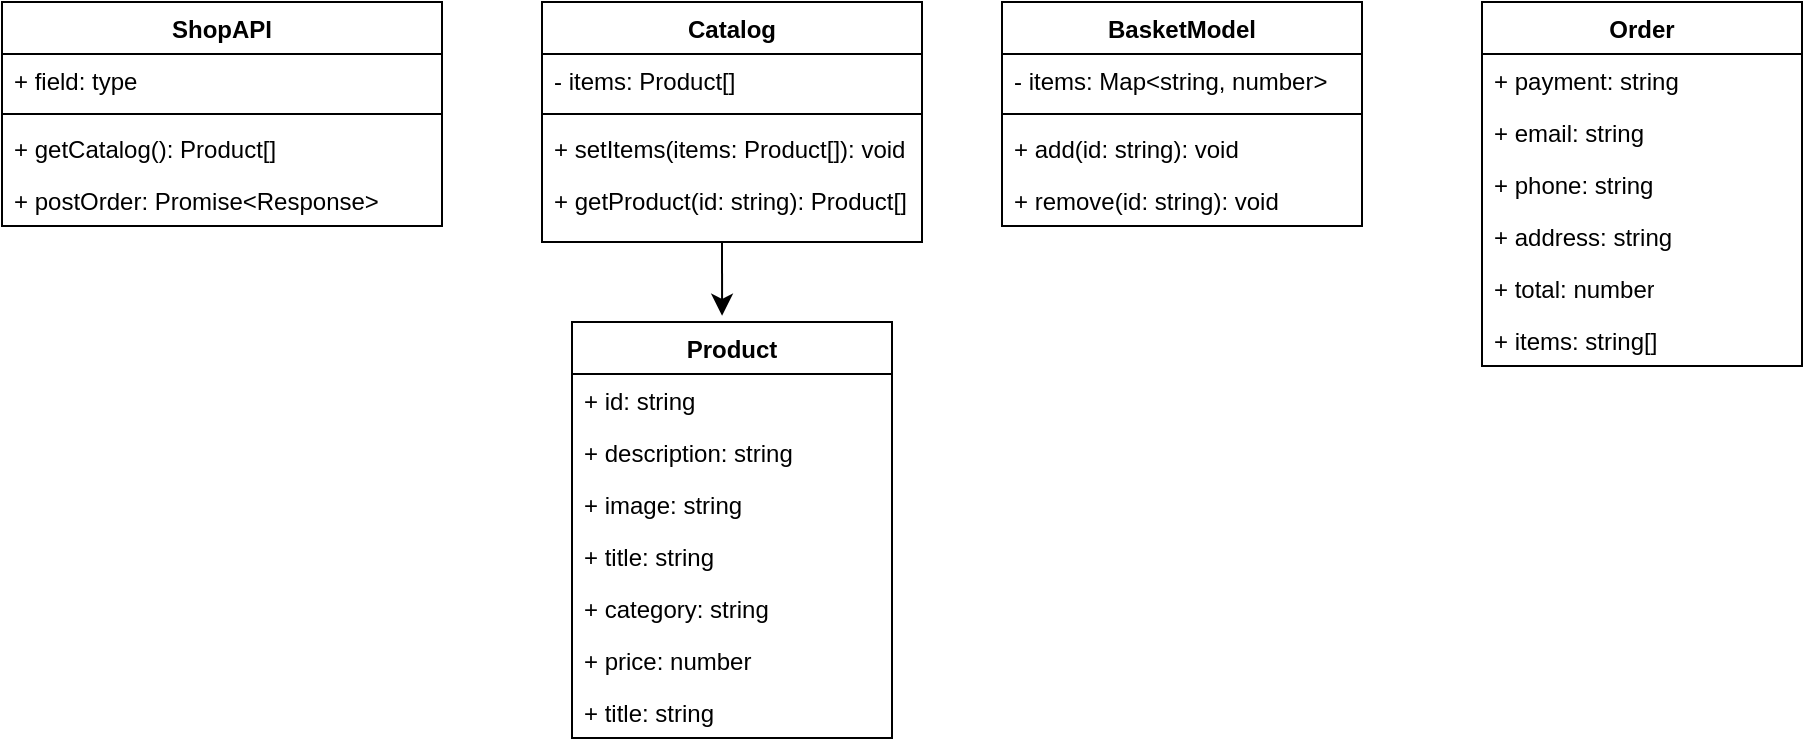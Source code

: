 <mxfile version="26.0.15">
  <diagram id="C5RBs43oDa-KdzZeNtuy" name="Page-1">
    <mxGraphModel dx="1402" dy="814" grid="1" gridSize="10" guides="1" tooltips="1" connect="1" arrows="1" fold="1" page="1" pageScale="1" pageWidth="827" pageHeight="1169" math="0" shadow="0">
      <root>
        <mxCell id="WIyWlLk6GJQsqaUBKTNV-0" />
        <mxCell id="WIyWlLk6GJQsqaUBKTNV-1" parent="WIyWlLk6GJQsqaUBKTNV-0" />
        <mxCell id="SmIBdzl2tULBFA1JLsAg-3" value="Product" style="swimlane;fontStyle=1;align=center;verticalAlign=top;childLayout=stackLayout;horizontal=1;startSize=26;horizontalStack=0;resizeParent=1;resizeParentMax=0;resizeLast=0;collapsible=1;marginBottom=0;whiteSpace=wrap;html=1;" vertex="1" parent="WIyWlLk6GJQsqaUBKTNV-1">
          <mxGeometry x="345" y="240" width="160" height="208" as="geometry" />
        </mxCell>
        <mxCell id="SmIBdzl2tULBFA1JLsAg-4" value="+ id: string" style="text;strokeColor=none;fillColor=none;align=left;verticalAlign=top;spacingLeft=4;spacingRight=4;overflow=hidden;rotatable=0;points=[[0,0.5],[1,0.5]];portConstraint=eastwest;whiteSpace=wrap;html=1;" vertex="1" parent="SmIBdzl2tULBFA1JLsAg-3">
          <mxGeometry y="26" width="160" height="26" as="geometry" />
        </mxCell>
        <mxCell id="SmIBdzl2tULBFA1JLsAg-8" value="+ description: string" style="text;strokeColor=none;fillColor=none;align=left;verticalAlign=top;spacingLeft=4;spacingRight=4;overflow=hidden;rotatable=0;points=[[0,0.5],[1,0.5]];portConstraint=eastwest;whiteSpace=wrap;html=1;" vertex="1" parent="SmIBdzl2tULBFA1JLsAg-3">
          <mxGeometry y="52" width="160" height="26" as="geometry" />
        </mxCell>
        <mxCell id="SmIBdzl2tULBFA1JLsAg-6" value="+ image: string" style="text;strokeColor=none;fillColor=none;align=left;verticalAlign=top;spacingLeft=4;spacingRight=4;overflow=hidden;rotatable=0;points=[[0,0.5],[1,0.5]];portConstraint=eastwest;whiteSpace=wrap;html=1;" vertex="1" parent="SmIBdzl2tULBFA1JLsAg-3">
          <mxGeometry y="78" width="160" height="26" as="geometry" />
        </mxCell>
        <mxCell id="SmIBdzl2tULBFA1JLsAg-9" value="+ title: string" style="text;strokeColor=none;fillColor=none;align=left;verticalAlign=top;spacingLeft=4;spacingRight=4;overflow=hidden;rotatable=0;points=[[0,0.5],[1,0.5]];portConstraint=eastwest;whiteSpace=wrap;html=1;" vertex="1" parent="SmIBdzl2tULBFA1JLsAg-3">
          <mxGeometry y="104" width="160" height="26" as="geometry" />
        </mxCell>
        <mxCell id="SmIBdzl2tULBFA1JLsAg-10" value="+ category: string" style="text;strokeColor=none;fillColor=none;align=left;verticalAlign=top;spacingLeft=4;spacingRight=4;overflow=hidden;rotatable=0;points=[[0,0.5],[1,0.5]];portConstraint=eastwest;whiteSpace=wrap;html=1;" vertex="1" parent="SmIBdzl2tULBFA1JLsAg-3">
          <mxGeometry y="130" width="160" height="26" as="geometry" />
        </mxCell>
        <mxCell id="SmIBdzl2tULBFA1JLsAg-11" value="+ price: number" style="text;strokeColor=none;fillColor=none;align=left;verticalAlign=top;spacingLeft=4;spacingRight=4;overflow=hidden;rotatable=0;points=[[0,0.5],[1,0.5]];portConstraint=eastwest;whiteSpace=wrap;html=1;" vertex="1" parent="SmIBdzl2tULBFA1JLsAg-3">
          <mxGeometry y="156" width="160" height="26" as="geometry" />
        </mxCell>
        <mxCell id="SmIBdzl2tULBFA1JLsAg-12" value="+ title: string" style="text;strokeColor=none;fillColor=none;align=left;verticalAlign=top;spacingLeft=4;spacingRight=4;overflow=hidden;rotatable=0;points=[[0,0.5],[1,0.5]];portConstraint=eastwest;whiteSpace=wrap;html=1;" vertex="1" parent="SmIBdzl2tULBFA1JLsAg-3">
          <mxGeometry y="182" width="160" height="26" as="geometry" />
        </mxCell>
        <mxCell id="SmIBdzl2tULBFA1JLsAg-17" value="Catalog" style="swimlane;fontStyle=1;align=center;verticalAlign=top;childLayout=stackLayout;horizontal=1;startSize=26;horizontalStack=0;resizeParent=1;resizeParentMax=0;resizeLast=0;collapsible=1;marginBottom=0;whiteSpace=wrap;html=1;" vertex="1" parent="WIyWlLk6GJQsqaUBKTNV-1">
          <mxGeometry x="330" y="80" width="190" height="120" as="geometry" />
        </mxCell>
        <mxCell id="SmIBdzl2tULBFA1JLsAg-18" value="- items: Product[]" style="text;strokeColor=none;fillColor=none;align=left;verticalAlign=top;spacingLeft=4;spacingRight=4;overflow=hidden;rotatable=0;points=[[0,0.5],[1,0.5]];portConstraint=eastwest;whiteSpace=wrap;html=1;" vertex="1" parent="SmIBdzl2tULBFA1JLsAg-17">
          <mxGeometry y="26" width="190" height="26" as="geometry" />
        </mxCell>
        <mxCell id="SmIBdzl2tULBFA1JLsAg-19" value="" style="line;strokeWidth=1;fillColor=none;align=left;verticalAlign=middle;spacingTop=-1;spacingLeft=3;spacingRight=3;rotatable=0;labelPosition=right;points=[];portConstraint=eastwest;strokeColor=inherit;" vertex="1" parent="SmIBdzl2tULBFA1JLsAg-17">
          <mxGeometry y="52" width="190" height="8" as="geometry" />
        </mxCell>
        <mxCell id="SmIBdzl2tULBFA1JLsAg-20" value="+ setItems(items: Product[]): void" style="text;strokeColor=none;fillColor=none;align=left;verticalAlign=top;spacingLeft=4;spacingRight=4;overflow=hidden;rotatable=0;points=[[0,0.5],[1,0.5]];portConstraint=eastwest;whiteSpace=wrap;html=1;" vertex="1" parent="SmIBdzl2tULBFA1JLsAg-17">
          <mxGeometry y="60" width="190" height="26" as="geometry" />
        </mxCell>
        <mxCell id="SmIBdzl2tULBFA1JLsAg-27" value="" style="endArrow=classic;html=1;rounded=0;fontSize=12;startSize=8;endSize=8;curved=1;entryX=0.469;entryY=-0.015;entryDx=0;entryDy=0;entryPerimeter=0;" edge="1" parent="SmIBdzl2tULBFA1JLsAg-17" target="SmIBdzl2tULBFA1JLsAg-3">
          <mxGeometry width="50" height="50" relative="1" as="geometry">
            <mxPoint x="90" y="120" as="sourcePoint" />
            <mxPoint x="140" y="70" as="targetPoint" />
          </mxGeometry>
        </mxCell>
        <mxCell id="SmIBdzl2tULBFA1JLsAg-22" value="+ getProduct(id: string): Product[]" style="text;strokeColor=none;fillColor=none;align=left;verticalAlign=top;spacingLeft=4;spacingRight=4;overflow=hidden;rotatable=0;points=[[0,0.5],[1,0.5]];portConstraint=eastwest;whiteSpace=wrap;html=1;" vertex="1" parent="SmIBdzl2tULBFA1JLsAg-17">
          <mxGeometry y="86" width="190" height="34" as="geometry" />
        </mxCell>
        <mxCell id="SmIBdzl2tULBFA1JLsAg-28" value="BasketModel" style="swimlane;fontStyle=1;align=center;verticalAlign=top;childLayout=stackLayout;horizontal=1;startSize=26;horizontalStack=0;resizeParent=1;resizeParentMax=0;resizeLast=0;collapsible=1;marginBottom=0;whiteSpace=wrap;html=1;" vertex="1" parent="WIyWlLk6GJQsqaUBKTNV-1">
          <mxGeometry x="560" y="80" width="180" height="112" as="geometry" />
        </mxCell>
        <mxCell id="SmIBdzl2tULBFA1JLsAg-29" value="- items: Map&amp;lt;string, number&amp;gt;" style="text;strokeColor=none;fillColor=none;align=left;verticalAlign=top;spacingLeft=4;spacingRight=4;overflow=hidden;rotatable=0;points=[[0,0.5],[1,0.5]];portConstraint=eastwest;whiteSpace=wrap;html=1;" vertex="1" parent="SmIBdzl2tULBFA1JLsAg-28">
          <mxGeometry y="26" width="180" height="26" as="geometry" />
        </mxCell>
        <mxCell id="SmIBdzl2tULBFA1JLsAg-30" value="" style="line;strokeWidth=1;fillColor=none;align=left;verticalAlign=middle;spacingTop=-1;spacingLeft=3;spacingRight=3;rotatable=0;labelPosition=right;points=[];portConstraint=eastwest;strokeColor=inherit;" vertex="1" parent="SmIBdzl2tULBFA1JLsAg-28">
          <mxGeometry y="52" width="180" height="8" as="geometry" />
        </mxCell>
        <mxCell id="SmIBdzl2tULBFA1JLsAg-31" value="+ add(id: string): void" style="text;strokeColor=none;fillColor=none;align=left;verticalAlign=top;spacingLeft=4;spacingRight=4;overflow=hidden;rotatable=0;points=[[0,0.5],[1,0.5]];portConstraint=eastwest;whiteSpace=wrap;html=1;" vertex="1" parent="SmIBdzl2tULBFA1JLsAg-28">
          <mxGeometry y="60" width="180" height="26" as="geometry" />
        </mxCell>
        <mxCell id="SmIBdzl2tULBFA1JLsAg-32" value="+ remove(id: string): void" style="text;strokeColor=none;fillColor=none;align=left;verticalAlign=top;spacingLeft=4;spacingRight=4;overflow=hidden;rotatable=0;points=[[0,0.5],[1,0.5]];portConstraint=eastwest;whiteSpace=wrap;html=1;" vertex="1" parent="SmIBdzl2tULBFA1JLsAg-28">
          <mxGeometry y="86" width="180" height="26" as="geometry" />
        </mxCell>
        <mxCell id="SmIBdzl2tULBFA1JLsAg-33" value="ShopAPI" style="swimlane;fontStyle=1;align=center;verticalAlign=top;childLayout=stackLayout;horizontal=1;startSize=26;horizontalStack=0;resizeParent=1;resizeParentMax=0;resizeLast=0;collapsible=1;marginBottom=0;whiteSpace=wrap;html=1;" vertex="1" parent="WIyWlLk6GJQsqaUBKTNV-1">
          <mxGeometry x="60" y="80" width="220" height="112" as="geometry" />
        </mxCell>
        <mxCell id="SmIBdzl2tULBFA1JLsAg-34" value="+ field: type" style="text;strokeColor=none;fillColor=none;align=left;verticalAlign=top;spacingLeft=4;spacingRight=4;overflow=hidden;rotatable=0;points=[[0,0.5],[1,0.5]];portConstraint=eastwest;whiteSpace=wrap;html=1;" vertex="1" parent="SmIBdzl2tULBFA1JLsAg-33">
          <mxGeometry y="26" width="220" height="26" as="geometry" />
        </mxCell>
        <mxCell id="SmIBdzl2tULBFA1JLsAg-35" value="" style="line;strokeWidth=1;fillColor=none;align=left;verticalAlign=middle;spacingTop=-1;spacingLeft=3;spacingRight=3;rotatable=0;labelPosition=right;points=[];portConstraint=eastwest;strokeColor=inherit;" vertex="1" parent="SmIBdzl2tULBFA1JLsAg-33">
          <mxGeometry y="52" width="220" height="8" as="geometry" />
        </mxCell>
        <mxCell id="SmIBdzl2tULBFA1JLsAg-36" value="+ getCatalog(): Product[]" style="text;strokeColor=none;fillColor=none;align=left;verticalAlign=top;spacingLeft=4;spacingRight=4;overflow=hidden;rotatable=0;points=[[0,0.5],[1,0.5]];portConstraint=eastwest;whiteSpace=wrap;html=1;" vertex="1" parent="SmIBdzl2tULBFA1JLsAg-33">
          <mxGeometry y="60" width="220" height="26" as="geometry" />
        </mxCell>
        <mxCell id="SmIBdzl2tULBFA1JLsAg-37" value="+ postOrder: Promise&amp;lt;Response&amp;gt;" style="text;strokeColor=none;fillColor=none;align=left;verticalAlign=top;spacingLeft=4;spacingRight=4;overflow=hidden;rotatable=0;points=[[0,0.5],[1,0.5]];portConstraint=eastwest;whiteSpace=wrap;html=1;" vertex="1" parent="SmIBdzl2tULBFA1JLsAg-33">
          <mxGeometry y="86" width="220" height="26" as="geometry" />
        </mxCell>
        <mxCell id="SmIBdzl2tULBFA1JLsAg-39" value="Order" style="swimlane;fontStyle=1;align=center;verticalAlign=top;childLayout=stackLayout;horizontal=1;startSize=26;horizontalStack=0;resizeParent=1;resizeParentMax=0;resizeLast=0;collapsible=1;marginBottom=0;whiteSpace=wrap;html=1;" vertex="1" parent="WIyWlLk6GJQsqaUBKTNV-1">
          <mxGeometry x="800" y="80" width="160" height="182" as="geometry" />
        </mxCell>
        <mxCell id="SmIBdzl2tULBFA1JLsAg-40" value="+ payment: string" style="text;strokeColor=none;fillColor=none;align=left;verticalAlign=top;spacingLeft=4;spacingRight=4;overflow=hidden;rotatable=0;points=[[0,0.5],[1,0.5]];portConstraint=eastwest;whiteSpace=wrap;html=1;" vertex="1" parent="SmIBdzl2tULBFA1JLsAg-39">
          <mxGeometry y="26" width="160" height="26" as="geometry" />
        </mxCell>
        <mxCell id="SmIBdzl2tULBFA1JLsAg-43" value="+ email: string" style="text;strokeColor=none;fillColor=none;align=left;verticalAlign=top;spacingLeft=4;spacingRight=4;overflow=hidden;rotatable=0;points=[[0,0.5],[1,0.5]];portConstraint=eastwest;whiteSpace=wrap;html=1;" vertex="1" parent="SmIBdzl2tULBFA1JLsAg-39">
          <mxGeometry y="52" width="160" height="26" as="geometry" />
        </mxCell>
        <mxCell id="SmIBdzl2tULBFA1JLsAg-44" value="+ phone: string" style="text;strokeColor=none;fillColor=none;align=left;verticalAlign=top;spacingLeft=4;spacingRight=4;overflow=hidden;rotatable=0;points=[[0,0.5],[1,0.5]];portConstraint=eastwest;whiteSpace=wrap;html=1;" vertex="1" parent="SmIBdzl2tULBFA1JLsAg-39">
          <mxGeometry y="78" width="160" height="26" as="geometry" />
        </mxCell>
        <mxCell id="SmIBdzl2tULBFA1JLsAg-45" value="+ address: string" style="text;strokeColor=none;fillColor=none;align=left;verticalAlign=top;spacingLeft=4;spacingRight=4;overflow=hidden;rotatable=0;points=[[0,0.5],[1,0.5]];portConstraint=eastwest;whiteSpace=wrap;html=1;" vertex="1" parent="SmIBdzl2tULBFA1JLsAg-39">
          <mxGeometry y="104" width="160" height="26" as="geometry" />
        </mxCell>
        <mxCell id="SmIBdzl2tULBFA1JLsAg-46" value="+ total: number" style="text;strokeColor=none;fillColor=none;align=left;verticalAlign=top;spacingLeft=4;spacingRight=4;overflow=hidden;rotatable=0;points=[[0,0.5],[1,0.5]];portConstraint=eastwest;whiteSpace=wrap;html=1;" vertex="1" parent="SmIBdzl2tULBFA1JLsAg-39">
          <mxGeometry y="130" width="160" height="26" as="geometry" />
        </mxCell>
        <mxCell id="SmIBdzl2tULBFA1JLsAg-47" value="+ items: string[]" style="text;strokeColor=none;fillColor=none;align=left;verticalAlign=top;spacingLeft=4;spacingRight=4;overflow=hidden;rotatable=0;points=[[0,0.5],[1,0.5]];portConstraint=eastwest;whiteSpace=wrap;html=1;" vertex="1" parent="SmIBdzl2tULBFA1JLsAg-39">
          <mxGeometry y="156" width="160" height="26" as="geometry" />
        </mxCell>
      </root>
    </mxGraphModel>
  </diagram>
</mxfile>
